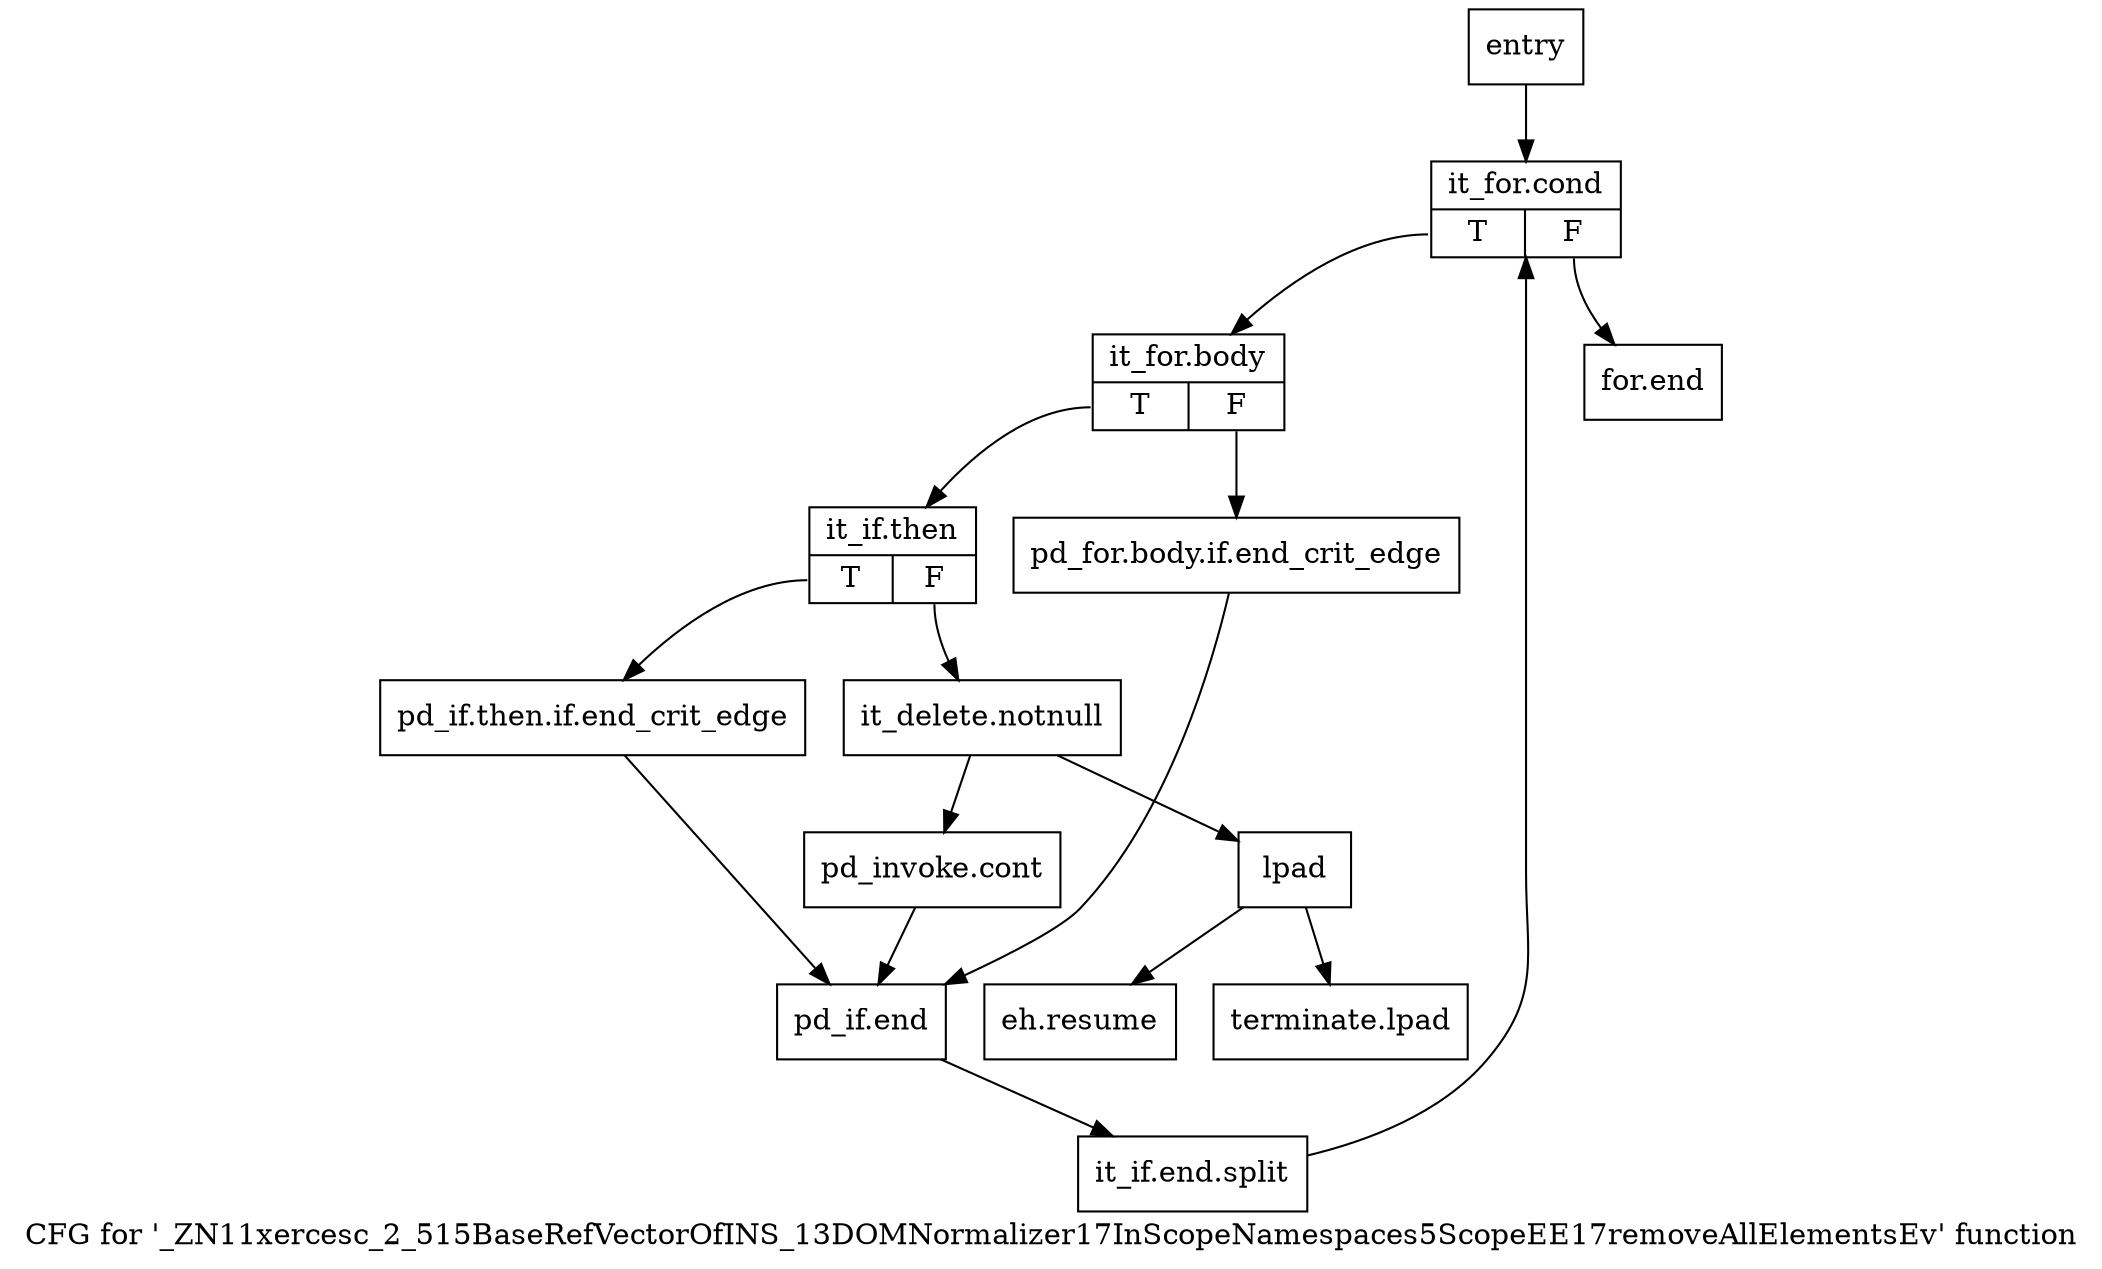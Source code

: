 digraph "CFG for '_ZN11xercesc_2_515BaseRefVectorOfINS_13DOMNormalizer17InScopeNamespaces5ScopeEE17removeAllElementsEv' function" {
	label="CFG for '_ZN11xercesc_2_515BaseRefVectorOfINS_13DOMNormalizer17InScopeNamespaces5ScopeEE17removeAllElementsEv' function";

	Node0x2c98e40 [shape=record,label="{entry}"];
	Node0x2c98e40 -> Node0x2c98e90;
	Node0x2c98e90 [shape=record,label="{it_for.cond|{<s0>T|<s1>F}}"];
	Node0x2c98e90:s0 -> Node0x2c98ee0;
	Node0x2c98e90:s1 -> Node0x2c99160;
	Node0x2c98ee0 [shape=record,label="{it_for.body|{<s0>T|<s1>F}}"];
	Node0x2c98ee0:s0 -> Node0x2c98f80;
	Node0x2c98ee0:s1 -> Node0x2c98f30;
	Node0x2c98f30 [shape=record,label="{pd_for.body.if.end_crit_edge}"];
	Node0x2c98f30 -> Node0x2c99110;
	Node0x2c98f80 [shape=record,label="{it_if.then|{<s0>T|<s1>F}}"];
	Node0x2c98f80:s0 -> Node0x2c98fd0;
	Node0x2c98f80:s1 -> Node0x2c99020;
	Node0x2c98fd0 [shape=record,label="{pd_if.then.if.end_crit_edge}"];
	Node0x2c98fd0 -> Node0x2c99110;
	Node0x2c99020 [shape=record,label="{it_delete.notnull}"];
	Node0x2c99020 -> Node0x2c99070;
	Node0x2c99020 -> Node0x2c990c0;
	Node0x2c99070 [shape=record,label="{pd_invoke.cont}"];
	Node0x2c99070 -> Node0x2c99110;
	Node0x2c990c0 [shape=record,label="{lpad}"];
	Node0x2c990c0 -> Node0x2c991b0;
	Node0x2c990c0 -> Node0x2c99200;
	Node0x2c99110 [shape=record,label="{pd_if.end}"];
	Node0x2c99110 -> Node0xa66f060;
	Node0xa66f060 [shape=record,label="{it_if.end.split}"];
	Node0xa66f060 -> Node0x2c98e90;
	Node0x2c99160 [shape=record,label="{for.end}"];
	Node0x2c991b0 [shape=record,label="{eh.resume}"];
	Node0x2c99200 [shape=record,label="{terminate.lpad}"];
}
